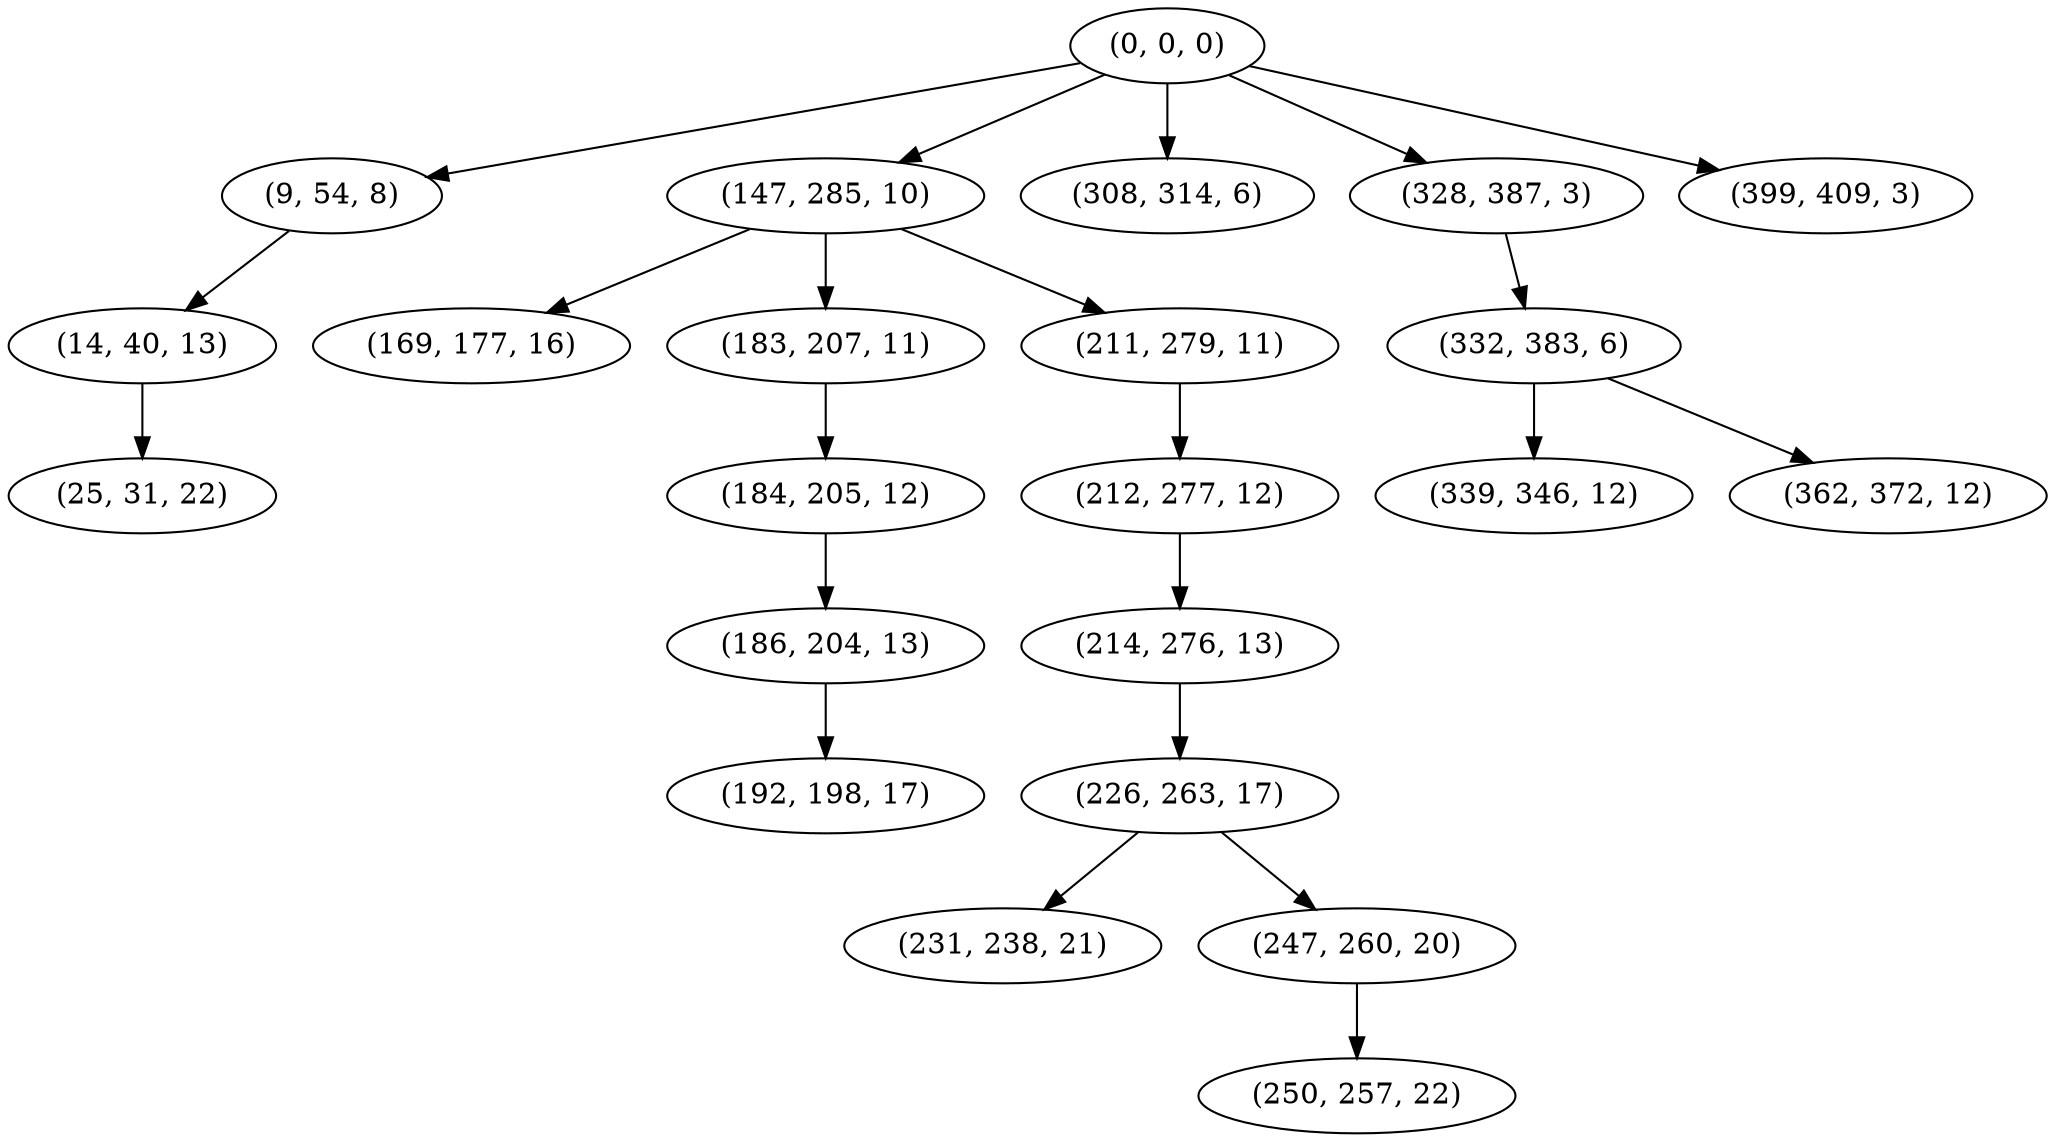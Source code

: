 digraph tree {
    "(0, 0, 0)";
    "(9, 54, 8)";
    "(14, 40, 13)";
    "(25, 31, 22)";
    "(147, 285, 10)";
    "(169, 177, 16)";
    "(183, 207, 11)";
    "(184, 205, 12)";
    "(186, 204, 13)";
    "(192, 198, 17)";
    "(211, 279, 11)";
    "(212, 277, 12)";
    "(214, 276, 13)";
    "(226, 263, 17)";
    "(231, 238, 21)";
    "(247, 260, 20)";
    "(250, 257, 22)";
    "(308, 314, 6)";
    "(328, 387, 3)";
    "(332, 383, 6)";
    "(339, 346, 12)";
    "(362, 372, 12)";
    "(399, 409, 3)";
    "(0, 0, 0)" -> "(9, 54, 8)";
    "(0, 0, 0)" -> "(147, 285, 10)";
    "(0, 0, 0)" -> "(308, 314, 6)";
    "(0, 0, 0)" -> "(328, 387, 3)";
    "(0, 0, 0)" -> "(399, 409, 3)";
    "(9, 54, 8)" -> "(14, 40, 13)";
    "(14, 40, 13)" -> "(25, 31, 22)";
    "(147, 285, 10)" -> "(169, 177, 16)";
    "(147, 285, 10)" -> "(183, 207, 11)";
    "(147, 285, 10)" -> "(211, 279, 11)";
    "(183, 207, 11)" -> "(184, 205, 12)";
    "(184, 205, 12)" -> "(186, 204, 13)";
    "(186, 204, 13)" -> "(192, 198, 17)";
    "(211, 279, 11)" -> "(212, 277, 12)";
    "(212, 277, 12)" -> "(214, 276, 13)";
    "(214, 276, 13)" -> "(226, 263, 17)";
    "(226, 263, 17)" -> "(231, 238, 21)";
    "(226, 263, 17)" -> "(247, 260, 20)";
    "(247, 260, 20)" -> "(250, 257, 22)";
    "(328, 387, 3)" -> "(332, 383, 6)";
    "(332, 383, 6)" -> "(339, 346, 12)";
    "(332, 383, 6)" -> "(362, 372, 12)";
}
